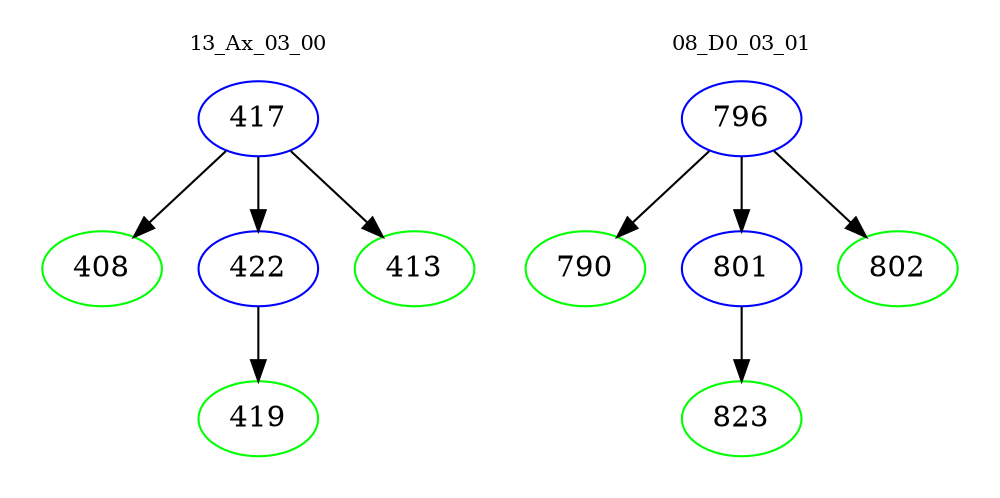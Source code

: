 digraph{
subgraph cluster_0 {
color = white
label = "13_Ax_03_00";
fontsize=10;
T0_417 [label="417", color="blue"]
T0_417 -> T0_408 [color="black"]
T0_408 [label="408", color="green"]
T0_417 -> T0_422 [color="black"]
T0_422 [label="422", color="blue"]
T0_422 -> T0_419 [color="black"]
T0_419 [label="419", color="green"]
T0_417 -> T0_413 [color="black"]
T0_413 [label="413", color="green"]
}
subgraph cluster_1 {
color = white
label = "08_D0_03_01";
fontsize=10;
T1_796 [label="796", color="blue"]
T1_796 -> T1_790 [color="black"]
T1_790 [label="790", color="green"]
T1_796 -> T1_801 [color="black"]
T1_801 [label="801", color="blue"]
T1_801 -> T1_823 [color="black"]
T1_823 [label="823", color="green"]
T1_796 -> T1_802 [color="black"]
T1_802 [label="802", color="green"]
}
}
